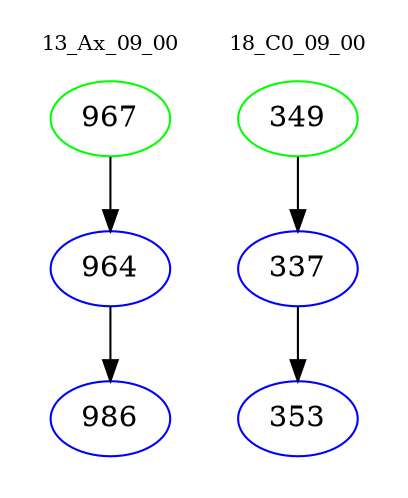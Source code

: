 digraph{
subgraph cluster_0 {
color = white
label = "13_Ax_09_00";
fontsize=10;
T0_967 [label="967", color="green"]
T0_967 -> T0_964 [color="black"]
T0_964 [label="964", color="blue"]
T0_964 -> T0_986 [color="black"]
T0_986 [label="986", color="blue"]
}
subgraph cluster_1 {
color = white
label = "18_C0_09_00";
fontsize=10;
T1_349 [label="349", color="green"]
T1_349 -> T1_337 [color="black"]
T1_337 [label="337", color="blue"]
T1_337 -> T1_353 [color="black"]
T1_353 [label="353", color="blue"]
}
}
